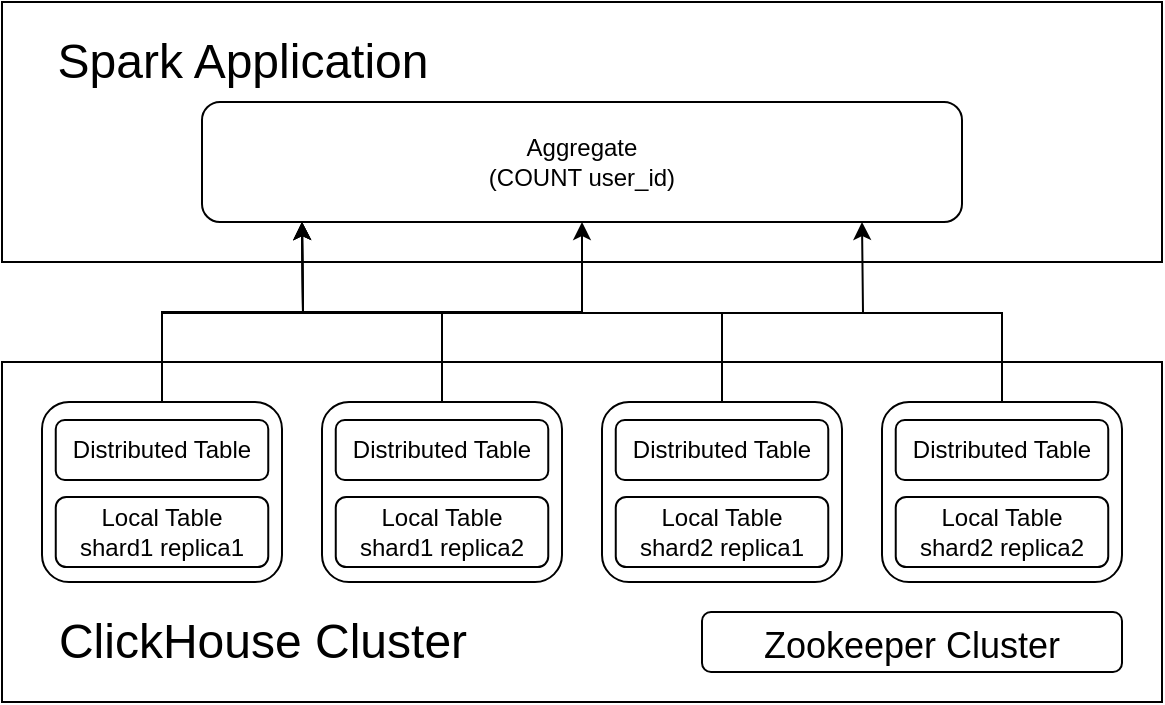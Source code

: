 <mxfile version="19.0.3" type="device"><diagram id="DP69mtCT49gpEv6jSf6h" name="Page-1"><mxGraphModel dx="1106" dy="876" grid="1" gridSize="10" guides="1" tooltips="1" connect="1" arrows="1" fold="1" page="1" pageScale="1" pageWidth="850" pageHeight="1100" math="0" shadow="0"><root><mxCell id="0"/><mxCell id="1" parent="0"/><mxCell id="xZ03twwF-I--uRWGkpO3-39" value="" style="rounded=0;whiteSpace=wrap;html=1;fillColor=none;" parent="1" vertex="1"><mxGeometry x="140" y="360" width="580" height="130" as="geometry"/></mxCell><mxCell id="xZ03twwF-I--uRWGkpO3-1" value="" style="rounded=0;whiteSpace=wrap;html=1;fillColor=none;" parent="1" vertex="1"><mxGeometry x="140" y="540" width="580" height="170" as="geometry"/></mxCell><mxCell id="xZ03twwF-I--uRWGkpO3-27" style="edgeStyle=orthogonalEdgeStyle;rounded=0;orthogonalLoop=1;jettySize=auto;html=1;exitX=0.5;exitY=0;exitDx=0;exitDy=0;" parent="1" source="xZ03twwF-I--uRWGkpO3-2" target="xZ03twwF-I--uRWGkpO3-16" edge="1"><mxGeometry relative="1" as="geometry"/></mxCell><mxCell id="xZ03twwF-I--uRWGkpO3-31" style="edgeStyle=orthogonalEdgeStyle;rounded=0;orthogonalLoop=1;jettySize=auto;html=1;exitX=0.5;exitY=0;exitDx=0;exitDy=0;" parent="1" source="xZ03twwF-I--uRWGkpO3-2" edge="1"><mxGeometry relative="1" as="geometry"><mxPoint x="570" y="470" as="targetPoint"/></mxGeometry></mxCell><mxCell id="xZ03twwF-I--uRWGkpO3-2" value="" style="rounded=1;whiteSpace=wrap;html=1;" parent="1" vertex="1"><mxGeometry x="160" y="560" width="120" height="90" as="geometry"/></mxCell><mxCell id="xZ03twwF-I--uRWGkpO3-28" style="edgeStyle=orthogonalEdgeStyle;rounded=0;orthogonalLoop=1;jettySize=auto;html=1;exitX=0.5;exitY=0;exitDx=0;exitDy=0;" parent="1" source="xZ03twwF-I--uRWGkpO3-3" edge="1"><mxGeometry relative="1" as="geometry"><mxPoint x="290" y="470" as="targetPoint"/></mxGeometry></mxCell><mxCell id="xZ03twwF-I--uRWGkpO3-3" value="" style="rounded=1;whiteSpace=wrap;html=1;" parent="1" vertex="1"><mxGeometry x="300" y="560" width="120" height="90" as="geometry"/></mxCell><mxCell id="xZ03twwF-I--uRWGkpO3-29" style="edgeStyle=orthogonalEdgeStyle;rounded=0;orthogonalLoop=1;jettySize=auto;html=1;exitX=0.5;exitY=0;exitDx=0;exitDy=0;" parent="1" source="xZ03twwF-I--uRWGkpO3-4" edge="1"><mxGeometry relative="1" as="geometry"><mxPoint x="290" y="470" as="targetPoint"/></mxGeometry></mxCell><mxCell id="xZ03twwF-I--uRWGkpO3-4" value="" style="rounded=1;whiteSpace=wrap;html=1;" parent="1" vertex="1"><mxGeometry x="440" y="560" width="120" height="90" as="geometry"/></mxCell><mxCell id="xZ03twwF-I--uRWGkpO3-30" style="edgeStyle=orthogonalEdgeStyle;rounded=0;orthogonalLoop=1;jettySize=auto;html=1;exitX=0.5;exitY=0;exitDx=0;exitDy=0;" parent="1" source="xZ03twwF-I--uRWGkpO3-5" edge="1"><mxGeometry relative="1" as="geometry"><mxPoint x="290" y="470" as="targetPoint"/></mxGeometry></mxCell><mxCell id="xZ03twwF-I--uRWGkpO3-5" value="" style="rounded=1;whiteSpace=wrap;html=1;" parent="1" vertex="1"><mxGeometry x="580" y="560" width="120" height="90" as="geometry"/></mxCell><mxCell id="xZ03twwF-I--uRWGkpO3-6" value="&lt;font style=&quot;font-size: 24px;&quot;&gt;ClickHouse Cluster&lt;/font&gt;" style="text;html=1;resizable=0;autosize=1;align=center;verticalAlign=middle;points=[];fillColor=none;strokeColor=none;rounded=0;" parent="1" vertex="1"><mxGeometry x="160" y="670" width="220" height="20" as="geometry"/></mxCell><mxCell id="xZ03twwF-I--uRWGkpO3-7" value="&lt;font style=&quot;font-size: 18px;&quot;&gt;Zookeeper Cluster&lt;/font&gt;" style="rounded=1;whiteSpace=wrap;html=1;fontSize=24;fillColor=none;" parent="1" vertex="1"><mxGeometry x="490" y="665" width="210" height="30" as="geometry"/></mxCell><mxCell id="xZ03twwF-I--uRWGkpO3-8" value="Distributed Table" style="rounded=1;whiteSpace=wrap;html=1;" parent="1" vertex="1"><mxGeometry x="586.87" y="569" width="106.25" height="30" as="geometry"/></mxCell><mxCell id="xZ03twwF-I--uRWGkpO3-9" value="Distributed Table" style="rounded=1;whiteSpace=wrap;html=1;" parent="1" vertex="1"><mxGeometry x="446.88" y="569" width="106.25" height="30" as="geometry"/></mxCell><mxCell id="xZ03twwF-I--uRWGkpO3-10" value="Distributed Table" style="rounded=1;whiteSpace=wrap;html=1;" parent="1" vertex="1"><mxGeometry x="306.88" y="569" width="106.25" height="30" as="geometry"/></mxCell><mxCell id="xZ03twwF-I--uRWGkpO3-11" value="Distributed Table" style="rounded=1;whiteSpace=wrap;html=1;" parent="1" vertex="1"><mxGeometry x="166.88" y="569" width="106.25" height="30" as="geometry"/></mxCell><mxCell id="xZ03twwF-I--uRWGkpO3-12" value="Local Table&lt;br&gt;shard1 replica1" style="rounded=1;whiteSpace=wrap;html=1;" parent="1" vertex="1"><mxGeometry x="166.88" y="607.5" width="106.25" height="35" as="geometry"/></mxCell><mxCell id="xZ03twwF-I--uRWGkpO3-13" value="Local Table&lt;br&gt;shard1 replica2" style="rounded=1;whiteSpace=wrap;html=1;" parent="1" vertex="1"><mxGeometry x="306.88" y="607.5" width="106.25" height="35" as="geometry"/></mxCell><mxCell id="xZ03twwF-I--uRWGkpO3-14" value="Local Table&lt;br&gt;shard2 replica1" style="rounded=1;whiteSpace=wrap;html=1;" parent="1" vertex="1"><mxGeometry x="446.88" y="607.5" width="106.25" height="35" as="geometry"/></mxCell><mxCell id="xZ03twwF-I--uRWGkpO3-15" value="Local Table&lt;br&gt;shard2 replica2" style="rounded=1;whiteSpace=wrap;html=1;" parent="1" vertex="1"><mxGeometry x="586.87" y="607.5" width="106.25" height="35" as="geometry"/></mxCell><mxCell id="xZ03twwF-I--uRWGkpO3-16" value="Aggregate&lt;br&gt;(COUNT user_id)" style="rounded=1;whiteSpace=wrap;html=1;" parent="1" vertex="1"><mxGeometry x="240" y="410" width="380" height="60" as="geometry"/></mxCell><mxCell id="xZ03twwF-I--uRWGkpO3-40" value="&lt;font style=&quot;font-size: 24px;&quot;&gt;Spark Application&lt;/font&gt;" style="text;html=1;resizable=0;autosize=1;align=center;verticalAlign=middle;points=[];fillColor=none;strokeColor=none;rounded=0;" parent="1" vertex="1"><mxGeometry x="160" y="380" width="200" height="20" as="geometry"/></mxCell></root></mxGraphModel></diagram></mxfile>